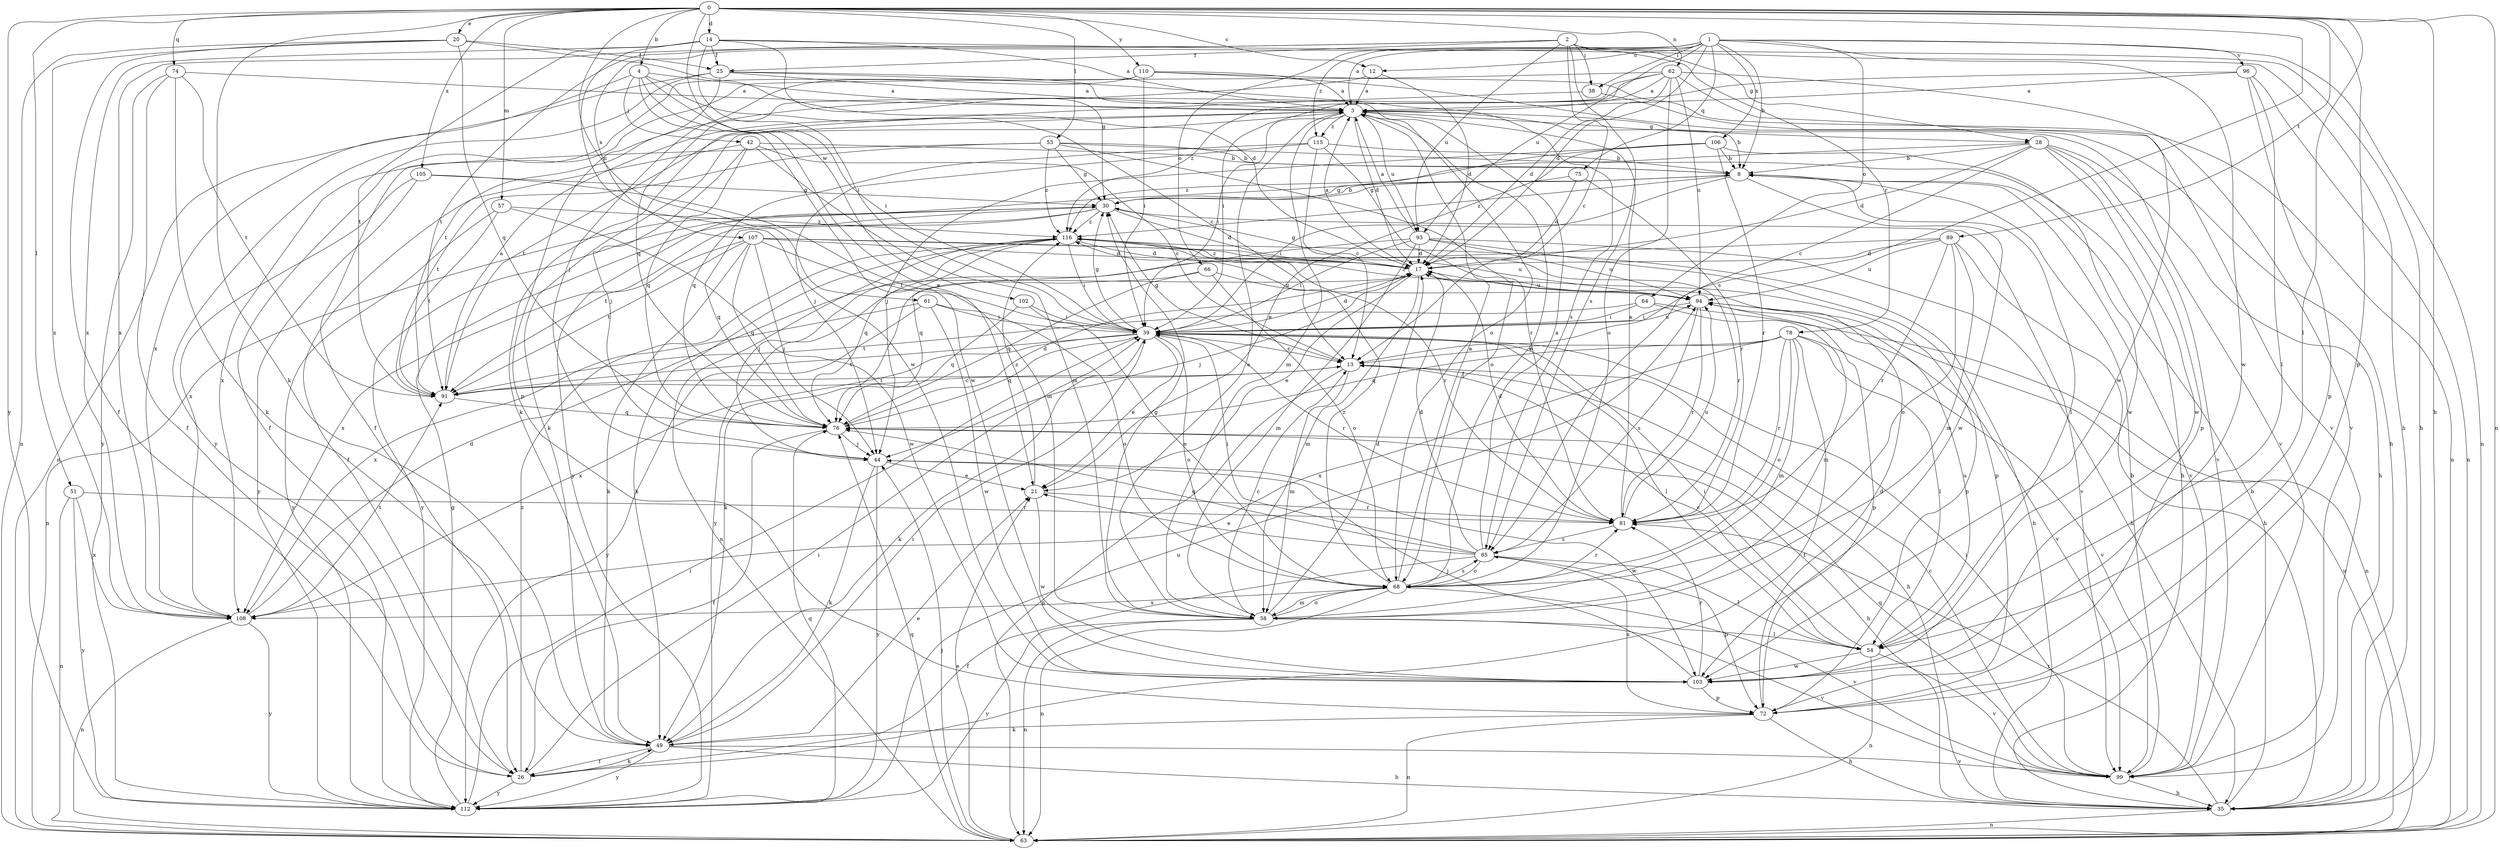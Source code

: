 strict digraph  {
0;
1;
2;
3;
4;
8;
12;
13;
14;
17;
20;
21;
25;
26;
28;
30;
35;
38;
39;
42;
44;
49;
51;
53;
54;
57;
58;
61;
62;
63;
64;
66;
68;
72;
74;
75;
76;
78;
81;
85;
89;
91;
93;
94;
96;
99;
102;
103;
105;
106;
107;
108;
110;
112;
115;
116;
0 -> 4  [label=b];
0 -> 12  [label=c];
0 -> 14  [label=d];
0 -> 20  [label=e];
0 -> 35  [label=h];
0 -> 49  [label=k];
0 -> 51  [label=l];
0 -> 53  [label=l];
0 -> 54  [label=l];
0 -> 57  [label=m];
0 -> 61  [label=n];
0 -> 62  [label=n];
0 -> 63  [label=n];
0 -> 72  [label=p];
0 -> 74  [label=q];
0 -> 85  [label=s];
0 -> 89  [label=t];
0 -> 102  [label=w];
0 -> 105  [label=x];
0 -> 110  [label=y];
0 -> 112  [label=y];
1 -> 3  [label=a];
1 -> 8  [label=b];
1 -> 12  [label=c];
1 -> 17  [label=d];
1 -> 38  [label=i];
1 -> 63  [label=n];
1 -> 64  [label=o];
1 -> 66  [label=o];
1 -> 75  [label=q];
1 -> 93  [label=u];
1 -> 96  [label=v];
1 -> 103  [label=w];
1 -> 106  [label=x];
1 -> 107  [label=x];
1 -> 115  [label=z];
2 -> 13  [label=c];
2 -> 25  [label=f];
2 -> 28  [label=g];
2 -> 35  [label=h];
2 -> 38  [label=i];
2 -> 78  [label=r];
2 -> 85  [label=s];
2 -> 91  [label=t];
2 -> 93  [label=u];
2 -> 108  [label=x];
3 -> 8  [label=b];
3 -> 17  [label=d];
3 -> 28  [label=g];
3 -> 39  [label=i];
3 -> 49  [label=k];
3 -> 58  [label=m];
3 -> 68  [label=o];
3 -> 91  [label=t];
3 -> 93  [label=u];
3 -> 99  [label=v];
3 -> 115  [label=z];
4 -> 3  [label=a];
4 -> 13  [label=c];
4 -> 21  [label=e];
4 -> 39  [label=i];
4 -> 42  [label=j];
4 -> 103  [label=w];
4 -> 108  [label=x];
8 -> 30  [label=g];
8 -> 39  [label=i];
8 -> 54  [label=l];
8 -> 99  [label=v];
8 -> 103  [label=w];
8 -> 116  [label=z];
12 -> 3  [label=a];
12 -> 17  [label=d];
12 -> 76  [label=q];
13 -> 30  [label=g];
13 -> 35  [label=h];
13 -> 58  [label=m];
13 -> 63  [label=n];
13 -> 91  [label=t];
14 -> 3  [label=a];
14 -> 25  [label=f];
14 -> 30  [label=g];
14 -> 35  [label=h];
14 -> 39  [label=i];
14 -> 91  [label=t];
14 -> 103  [label=w];
14 -> 108  [label=x];
17 -> 3  [label=a];
17 -> 21  [label=e];
17 -> 30  [label=g];
17 -> 44  [label=j];
17 -> 58  [label=m];
17 -> 72  [label=p];
17 -> 94  [label=u];
17 -> 116  [label=z];
20 -> 17  [label=d];
20 -> 25  [label=f];
20 -> 26  [label=f];
20 -> 63  [label=n];
20 -> 76  [label=q];
20 -> 108  [label=x];
21 -> 81  [label=r];
21 -> 103  [label=w];
21 -> 116  [label=z];
25 -> 3  [label=a];
25 -> 63  [label=n];
25 -> 68  [label=o];
25 -> 72  [label=p];
25 -> 85  [label=s];
25 -> 112  [label=y];
26 -> 39  [label=i];
26 -> 49  [label=k];
26 -> 112  [label=y];
26 -> 116  [label=z];
28 -> 8  [label=b];
28 -> 13  [label=c];
28 -> 17  [label=d];
28 -> 35  [label=h];
28 -> 72  [label=p];
28 -> 99  [label=v];
28 -> 103  [label=w];
28 -> 112  [label=y];
30 -> 8  [label=b];
30 -> 17  [label=d];
30 -> 63  [label=n];
30 -> 76  [label=q];
30 -> 91  [label=t];
30 -> 99  [label=v];
30 -> 112  [label=y];
30 -> 116  [label=z];
35 -> 8  [label=b];
35 -> 63  [label=n];
35 -> 81  [label=r];
38 -> 49  [label=k];
38 -> 99  [label=v];
39 -> 13  [label=c];
39 -> 17  [label=d];
39 -> 21  [label=e];
39 -> 30  [label=g];
39 -> 49  [label=k];
39 -> 54  [label=l];
39 -> 68  [label=o];
39 -> 76  [label=q];
39 -> 81  [label=r];
39 -> 91  [label=t];
39 -> 94  [label=u];
39 -> 108  [label=x];
42 -> 8  [label=b];
42 -> 13  [label=c];
42 -> 26  [label=f];
42 -> 44  [label=j];
42 -> 58  [label=m];
42 -> 76  [label=q];
44 -> 21  [label=e];
44 -> 49  [label=k];
44 -> 103  [label=w];
44 -> 112  [label=y];
49 -> 21  [label=e];
49 -> 26  [label=f];
49 -> 35  [label=h];
49 -> 39  [label=i];
49 -> 99  [label=v];
49 -> 112  [label=y];
51 -> 63  [label=n];
51 -> 81  [label=r];
51 -> 108  [label=x];
51 -> 112  [label=y];
53 -> 8  [label=b];
53 -> 30  [label=g];
53 -> 35  [label=h];
53 -> 81  [label=r];
53 -> 91  [label=t];
53 -> 108  [label=x];
53 -> 116  [label=z];
54 -> 13  [label=c];
54 -> 39  [label=i];
54 -> 63  [label=n];
54 -> 94  [label=u];
54 -> 99  [label=v];
54 -> 103  [label=w];
57 -> 91  [label=t];
57 -> 103  [label=w];
57 -> 112  [label=y];
57 -> 116  [label=z];
58 -> 3  [label=a];
58 -> 13  [label=c];
58 -> 17  [label=d];
58 -> 30  [label=g];
58 -> 54  [label=l];
58 -> 63  [label=n];
58 -> 68  [label=o];
58 -> 99  [label=v];
58 -> 112  [label=y];
61 -> 39  [label=i];
61 -> 68  [label=o];
61 -> 103  [label=w];
61 -> 108  [label=x];
61 -> 112  [label=y];
62 -> 3  [label=a];
62 -> 17  [label=d];
62 -> 26  [label=f];
62 -> 39  [label=i];
62 -> 68  [label=o];
62 -> 94  [label=u];
62 -> 99  [label=v];
62 -> 103  [label=w];
62 -> 116  [label=z];
63 -> 21  [label=e];
63 -> 44  [label=j];
63 -> 76  [label=q];
63 -> 94  [label=u];
64 -> 39  [label=i];
64 -> 58  [label=m];
64 -> 63  [label=n];
64 -> 91  [label=t];
66 -> 49  [label=k];
66 -> 68  [label=o];
66 -> 76  [label=q];
66 -> 94  [label=u];
68 -> 3  [label=a];
68 -> 58  [label=m];
68 -> 63  [label=n];
68 -> 81  [label=r];
68 -> 85  [label=s];
68 -> 99  [label=v];
68 -> 108  [label=x];
68 -> 116  [label=z];
72 -> 17  [label=d];
72 -> 35  [label=h];
72 -> 49  [label=k];
72 -> 63  [label=n];
72 -> 85  [label=s];
74 -> 3  [label=a];
74 -> 26  [label=f];
74 -> 49  [label=k];
74 -> 91  [label=t];
74 -> 112  [label=y];
75 -> 17  [label=d];
75 -> 30  [label=g];
75 -> 81  [label=r];
76 -> 17  [label=d];
76 -> 26  [label=f];
76 -> 35  [label=h];
76 -> 44  [label=j];
78 -> 13  [label=c];
78 -> 26  [label=f];
78 -> 54  [label=l];
78 -> 58  [label=m];
78 -> 68  [label=o];
78 -> 76  [label=q];
78 -> 81  [label=r];
78 -> 99  [label=v];
78 -> 108  [label=x];
81 -> 3  [label=a];
81 -> 17  [label=d];
81 -> 85  [label=s];
81 -> 94  [label=u];
85 -> 3  [label=a];
85 -> 17  [label=d];
85 -> 21  [label=e];
85 -> 26  [label=f];
85 -> 39  [label=i];
85 -> 54  [label=l];
85 -> 68  [label=o];
85 -> 72  [label=p];
85 -> 76  [label=q];
89 -> 17  [label=d];
89 -> 35  [label=h];
89 -> 58  [label=m];
89 -> 68  [label=o];
89 -> 81  [label=r];
89 -> 94  [label=u];
89 -> 112  [label=y];
91 -> 3  [label=a];
91 -> 13  [label=c];
91 -> 76  [label=q];
93 -> 3  [label=a];
93 -> 17  [label=d];
93 -> 35  [label=h];
93 -> 39  [label=i];
93 -> 58  [label=m];
93 -> 72  [label=p];
93 -> 76  [label=q];
93 -> 94  [label=u];
94 -> 39  [label=i];
94 -> 72  [label=p];
94 -> 81  [label=r];
94 -> 85  [label=s];
94 -> 99  [label=v];
94 -> 116  [label=z];
96 -> 3  [label=a];
96 -> 54  [label=l];
96 -> 63  [label=n];
96 -> 72  [label=p];
96 -> 91  [label=t];
99 -> 8  [label=b];
99 -> 13  [label=c];
99 -> 35  [label=h];
99 -> 39  [label=i];
99 -> 76  [label=q];
102 -> 39  [label=i];
102 -> 68  [label=o];
102 -> 76  [label=q];
103 -> 44  [label=j];
103 -> 72  [label=p];
103 -> 81  [label=r];
105 -> 30  [label=g];
105 -> 58  [label=m];
105 -> 108  [label=x];
105 -> 112  [label=y];
106 -> 8  [label=b];
106 -> 21  [label=e];
106 -> 44  [label=j];
106 -> 81  [label=r];
106 -> 103  [label=w];
106 -> 116  [label=z];
107 -> 17  [label=d];
107 -> 39  [label=i];
107 -> 44  [label=j];
107 -> 49  [label=k];
107 -> 76  [label=q];
107 -> 81  [label=r];
107 -> 91  [label=t];
107 -> 94  [label=u];
107 -> 108  [label=x];
108 -> 17  [label=d];
108 -> 63  [label=n];
108 -> 91  [label=t];
108 -> 112  [label=y];
110 -> 3  [label=a];
110 -> 26  [label=f];
110 -> 35  [label=h];
110 -> 39  [label=i];
110 -> 44  [label=j];
110 -> 63  [label=n];
112 -> 30  [label=g];
112 -> 39  [label=i];
112 -> 76  [label=q];
112 -> 94  [label=u];
115 -> 8  [label=b];
115 -> 13  [label=c];
115 -> 44  [label=j];
115 -> 68  [label=o];
115 -> 76  [label=q];
116 -> 17  [label=d];
116 -> 35  [label=h];
116 -> 39  [label=i];
116 -> 44  [label=j];
116 -> 49  [label=k];
116 -> 63  [label=n];
116 -> 76  [label=q];
116 -> 81  [label=r];
}
